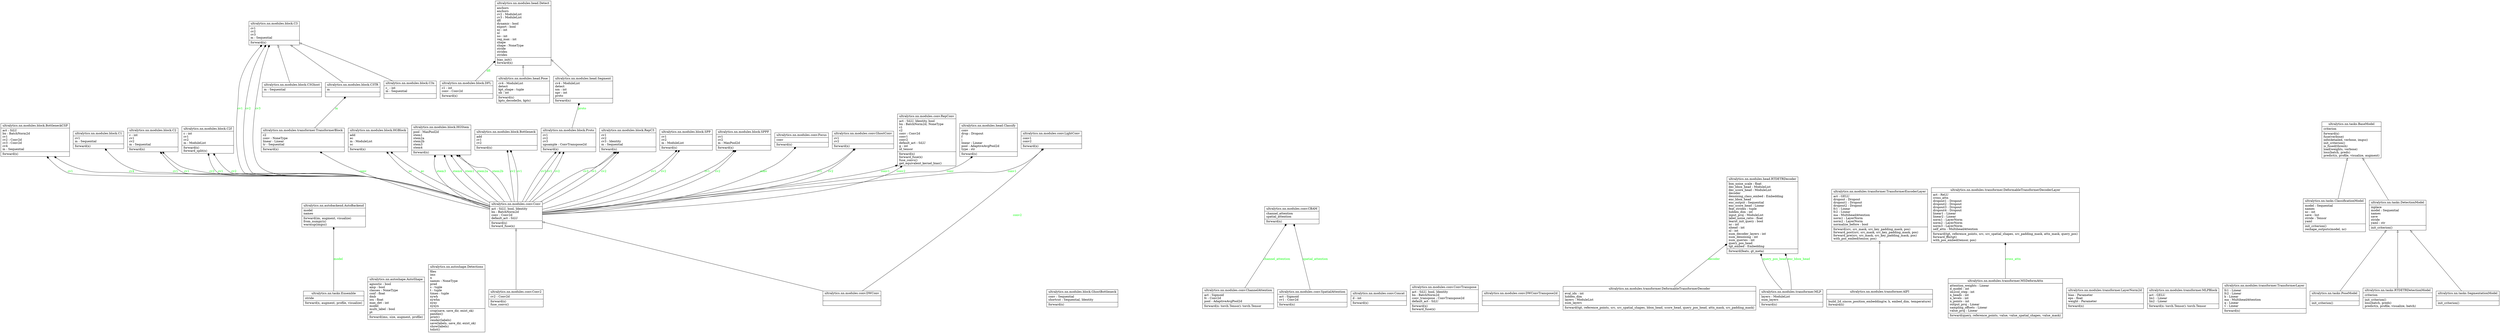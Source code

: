 digraph "classes" {
rankdir=BT
charset="utf-8"
"ultralytics.nn.autobackend.AutoBackend" [color="black", fontcolor="black", label="{ultralytics.nn.autobackend.AutoBackend|model\lnames\l|forward(im, augment, visualize)\lfrom_numpy(x)\lwarmup(imgsz)\l}", shape="record", style="solid"];
"ultralytics.nn.autoshape.AutoShape" [color="black", fontcolor="black", label="{ultralytics.nn.autoshape.AutoShape|agnostic : bool\lamp : bool\lclasses : NoneType\lconf : float\ldmb\liou : float\lmax_det : int\lmodel\lmulti_label : bool\lpt\l|forward(ims, size, augment, profile)\l}", shape="record", style="solid"];
"ultralytics.nn.autoshape.Detections" [color="black", fontcolor="black", label="{ultralytics.nn.autoshape.Detections|files\lims\ln\lnames : NoneType\lpred\ls : tuple\lt : tuple\ltimes : tuple\lxywh\lxywhn\lxyxy\lxyxyn\l|crop(save, save_dir, exist_ok)\lpandas()\lprint()\lrender(labels)\lsave(labels, save_dir, exist_ok)\lshow(labels)\ltolist()\l}", shape="record", style="solid"];
"ultralytics.nn.modules.block.Bottleneck" [color="black", fontcolor="black", label="{ultralytics.nn.modules.block.Bottleneck|add\lcv1\lcv2\l|forward(x)\l}", shape="record", style="solid"];
"ultralytics.nn.modules.block.BottleneckCSP" [color="black", fontcolor="black", label="{ultralytics.nn.modules.block.BottleneckCSP|act : SiLU\lbn : BatchNorm2d\lcv1\lcv2 : Conv2d\lcv3 : Conv2d\lcv4\lm : Sequential\l|forward(x)\l}", shape="record", style="solid"];
"ultralytics.nn.modules.block.C1" [color="black", fontcolor="black", label="{ultralytics.nn.modules.block.C1|cv1\lm : Sequential\l|forward(x)\l}", shape="record", style="solid"];
"ultralytics.nn.modules.block.C2" [color="black", fontcolor="black", label="{ultralytics.nn.modules.block.C2|c : int\lcv1\lcv2\lm : Sequential\l|forward(x)\l}", shape="record", style="solid"];
"ultralytics.nn.modules.block.C2f" [color="black", fontcolor="black", label="{ultralytics.nn.modules.block.C2f|c : int\lcv1\lcv2\lm : ModuleList\l|forward(x)\lforward_split(x)\l}", shape="record", style="solid"];
"ultralytics.nn.modules.block.C3" [color="black", fontcolor="black", label="{ultralytics.nn.modules.block.C3|cv1\lcv2\lcv3\lm : Sequential\l|forward(x)\l}", shape="record", style="solid"];
"ultralytics.nn.modules.block.C3Ghost" [color="black", fontcolor="black", label="{ultralytics.nn.modules.block.C3Ghost|m : Sequential\l|}", shape="record", style="solid"];
"ultralytics.nn.modules.block.C3TR" [color="black", fontcolor="black", label="{ultralytics.nn.modules.block.C3TR|m\l|}", shape="record", style="solid"];
"ultralytics.nn.modules.block.C3x" [color="black", fontcolor="black", label="{ultralytics.nn.modules.block.C3x|c_ : int\lm : Sequential\l|}", shape="record", style="solid"];
"ultralytics.nn.modules.block.DFL" [color="black", fontcolor="black", label="{ultralytics.nn.modules.block.DFL|c1 : int\lconv : Conv2d\l|forward(x)\l}", shape="record", style="solid"];
"ultralytics.nn.modules.block.GhostBottleneck" [color="black", fontcolor="black", label="{ultralytics.nn.modules.block.GhostBottleneck|conv : Sequential\lshortcut : Sequential, Identity\l|forward(x)\l}", shape="record", style="solid"];
"ultralytics.nn.modules.block.HGBlock" [color="black", fontcolor="black", label="{ultralytics.nn.modules.block.HGBlock|add\lec\lm : ModuleList\lsc\l|forward(x)\l}", shape="record", style="solid"];
"ultralytics.nn.modules.block.HGStem" [color="black", fontcolor="black", label="{ultralytics.nn.modules.block.HGStem|pool : MaxPool2d\lstem1\lstem2a\lstem2b\lstem3\lstem4\l|forward(x)\l}", shape="record", style="solid"];
"ultralytics.nn.modules.block.Proto" [color="black", fontcolor="black", label="{ultralytics.nn.modules.block.Proto|cv1\lcv2\lcv3\lupsample : ConvTranspose2d\l|forward(x)\l}", shape="record", style="solid"];
"ultralytics.nn.modules.block.RepC3" [color="black", fontcolor="black", label="{ultralytics.nn.modules.block.RepC3|cv1\lcv2\lcv3 : Identity\lm : Sequential\l|forward(x)\l}", shape="record", style="solid"];
"ultralytics.nn.modules.block.SPP" [color="black", fontcolor="black", label="{ultralytics.nn.modules.block.SPP|cv1\lcv2\lm : ModuleList\l|forward(x)\l}", shape="record", style="solid"];
"ultralytics.nn.modules.block.SPPF" [color="black", fontcolor="black", label="{ultralytics.nn.modules.block.SPPF|cv1\lcv2\lm : MaxPool2d\l|forward(x)\l}", shape="record", style="solid"];
"ultralytics.nn.modules.conv.CBAM" [color="black", fontcolor="black", label="{ultralytics.nn.modules.conv.CBAM|channel_attention\lspatial_attention\l|forward(x)\l}", shape="record", style="solid"];
"ultralytics.nn.modules.conv.ChannelAttention" [color="black", fontcolor="black", label="{ultralytics.nn.modules.conv.ChannelAttention|act : Sigmoid\lfc : Conv2d\lpool : AdaptiveAvgPool2d\l|forward(x: torch.Tensor): torch.Tensor\l}", shape="record", style="solid"];
"ultralytics.nn.modules.conv.Concat" [color="black", fontcolor="black", label="{ultralytics.nn.modules.conv.Concat|d : int\l|forward(x)\l}", shape="record", style="solid"];
"ultralytics.nn.modules.conv.Conv" [color="black", fontcolor="black", label="{ultralytics.nn.modules.conv.Conv|act : SiLU, bool, Identity\lbn : BatchNorm2d\lconv : Conv2d\ldefault_act : SiLU\l|forward(x)\lforward_fuse(x)\l}", shape="record", style="solid"];
"ultralytics.nn.modules.conv.Conv2" [color="black", fontcolor="black", label="{ultralytics.nn.modules.conv.Conv2|cv2 : Conv2d\l|forward(x)\lfuse_convs()\l}", shape="record", style="solid"];
"ultralytics.nn.modules.conv.ConvTranspose" [color="black", fontcolor="black", label="{ultralytics.nn.modules.conv.ConvTranspose|act : SiLU, bool, Identity\lbn : BatchNorm2d\lconv_transpose : ConvTranspose2d\ldefault_act : SiLU\l|forward(x)\lforward_fuse(x)\l}", shape="record", style="solid"];
"ultralytics.nn.modules.conv.DWConv" [color="black", fontcolor="black", label="{ultralytics.nn.modules.conv.DWConv|\l|}", shape="record", style="solid"];
"ultralytics.nn.modules.conv.DWConvTranspose2d" [color="black", fontcolor="black", label="{ultralytics.nn.modules.conv.DWConvTranspose2d|\l|}", shape="record", style="solid"];
"ultralytics.nn.modules.conv.Focus" [color="black", fontcolor="black", label="{ultralytics.nn.modules.conv.Focus|conv\l|forward(x)\l}", shape="record", style="solid"];
"ultralytics.nn.modules.conv.GhostConv" [color="black", fontcolor="black", label="{ultralytics.nn.modules.conv.GhostConv|cv1\lcv2\l|forward(x)\l}", shape="record", style="solid"];
"ultralytics.nn.modules.conv.LightConv" [color="black", fontcolor="black", label="{ultralytics.nn.modules.conv.LightConv|conv1\lconv2\l|forward(x)\l}", shape="record", style="solid"];
"ultralytics.nn.modules.conv.RepConv" [color="black", fontcolor="black", label="{ultralytics.nn.modules.conv.RepConv|act : SiLU, Identity, bool\lbn : BatchNorm2d, NoneType\lc1\lc2\lconv : Conv2d\lconv1\lconv2\ldefault_act : SiLU\lg : int\lid_tensor\l|forward(x)\lforward_fuse(x)\lfuse_convs()\lget_equivalent_kernel_bias()\l}", shape="record", style="solid"];
"ultralytics.nn.modules.conv.SpatialAttention" [color="black", fontcolor="black", label="{ultralytics.nn.modules.conv.SpatialAttention|act : Sigmoid\lcv1 : Conv2d\l|forward(x)\l}", shape="record", style="solid"];
"ultralytics.nn.modules.head.Classify" [color="black", fontcolor="black", label="{ultralytics.nn.modules.head.Classify|conv\ldrop : Dropout\lf\li\llinear : Linear\lpool : AdaptiveAvgPool2d\ltype : str\l|forward(x)\l}", shape="record", style="solid"];
"ultralytics.nn.modules.head.Detect" [color="black", fontcolor="black", label="{ultralytics.nn.modules.head.Detect|anchors\lanchors\lcv2 : ModuleList\lcv3 : ModuleList\ldfl\ldynamic : bool\lexport : bool\lnc : int\lnl\lno : int\lreg_max : int\lshape\lshape : NoneType\lstride\lstrides\lstrides\l|bias_init()\lforward(x)\l}", shape="record", style="solid"];
"ultralytics.nn.modules.head.Pose" [color="black", fontcolor="black", label="{ultralytics.nn.modules.head.Pose|cv4 : ModuleList\ldetect\lkpt_shape : tuple\lnk : int\l|forward(x)\lkpts_decode(bs, kpts)\l}", shape="record", style="solid"];
"ultralytics.nn.modules.head.RTDETRDecoder" [color="black", fontcolor="black", label="{ultralytics.nn.modules.head.RTDETRDecoder|box_noise_scale : float\ldec_bbox_head : ModuleList\ldec_score_head : ModuleList\ldecoder\ldenoising_class_embed : Embedding\lenc_bbox_head\lenc_output : Sequential\lenc_score_head : Linear\lfeat_strides : tuple\lhidden_dim : int\linput_proj : ModuleList\llabel_noise_ratio : float\llearnt_init_query : bool\lnc : int\lnhead : int\lnl : int\lnum_decoder_layers : int\lnum_denoising : int\lnum_queries : int\lquery_pos_head\ltgt_embed : Embedding\l|forward(feats, gt_meta)\l}", shape="record", style="solid"];
"ultralytics.nn.modules.head.Segment" [color="black", fontcolor="black", label="{ultralytics.nn.modules.head.Segment|cv4 : ModuleList\ldetect\lnm : int\lnpr : int\lproto\l|forward(x)\l}", shape="record", style="solid"];
"ultralytics.nn.modules.transformer.AIFI" [color="black", fontcolor="black", label="{ultralytics.nn.modules.transformer.AIFI|\l|build_2d_sincos_position_embedding(w, h, embed_dim, temperature)\lforward(x)\l}", shape="record", style="solid"];
"ultralytics.nn.modules.transformer.DeformableTransformerDecoder" [color="black", fontcolor="black", label="{ultralytics.nn.modules.transformer.DeformableTransformerDecoder|eval_idx : int\lhidden_dim\llayers : ModuleList\lnum_layers\l|forward(tgt, reference_points, src, src_spatial_shapes, bbox_head, score_head, query_pos_head, attn_mask, src_padding_mask)\l}", shape="record", style="solid"];
"ultralytics.nn.modules.transformer.DeformableTransformerDecoderLayer" [color="black", fontcolor="black", label="{ultralytics.nn.modules.transformer.DeformableTransformerDecoderLayer|act : ReLU\lcross_attn\ldropout1 : Dropout\ldropout2 : Dropout\ldropout3 : Dropout\ldropout4 : Dropout\llinear1 : Linear\llinear2 : Linear\lnorm1 : LayerNorm\lnorm2 : LayerNorm\lnorm3 : LayerNorm\lself_attn : MultiheadAttention\l|forward(tgt, reference_points, src, src_spatial_shapes, src_padding_mask, attn_mask, query_pos)\lforward_ffn(tgt)\lwith_pos_embed(tensor, pos)\l}", shape="record", style="solid"];
"ultralytics.nn.modules.transformer.LayerNorm2d" [color="black", fontcolor="black", label="{ultralytics.nn.modules.transformer.LayerNorm2d|bias : Parameter\leps : float\lweight : Parameter\l|forward(x)\l}", shape="record", style="solid"];
"ultralytics.nn.modules.transformer.MLP" [color="black", fontcolor="black", label="{ultralytics.nn.modules.transformer.MLP|layers : ModuleList\lnum_layers\l|forward(x)\l}", shape="record", style="solid"];
"ultralytics.nn.modules.transformer.MLPBlock" [color="black", fontcolor="black", label="{ultralytics.nn.modules.transformer.MLPBlock|act : GELU\llin1 : Linear\llin2 : Linear\l|forward(x: torch.Tensor): torch.Tensor\l}", shape="record", style="solid"];
"ultralytics.nn.modules.transformer.MSDeformAttn" [color="black", fontcolor="black", label="{ultralytics.nn.modules.transformer.MSDeformAttn|attention_weights : Linear\ld_model : int\lim2col_step : int\ln_heads : int\ln_levels : int\ln_points : int\loutput_proj : Linear\lsampling_offsets : Linear\lvalue_proj : Linear\l|forward(query, reference_points, value, value_spatial_shapes, value_mask)\l}", shape="record", style="solid"];
"ultralytics.nn.modules.transformer.TransformerBlock" [color="black", fontcolor="black", label="{ultralytics.nn.modules.transformer.TransformerBlock|c2\lconv : NoneType\llinear : Linear\ltr : Sequential\l|forward(x)\l}", shape="record", style="solid"];
"ultralytics.nn.modules.transformer.TransformerEncoderLayer" [color="black", fontcolor="black", label="{ultralytics.nn.modules.transformer.TransformerEncoderLayer|act : GELU\ldropout : Dropout\ldropout1 : Dropout\ldropout2 : Dropout\lfc1 : Linear\lfc2 : Linear\lma : MultiheadAttention\lnorm1 : LayerNorm\lnorm2 : LayerNorm\lnormalize_before : bool\l|forward(src, src_mask, src_key_padding_mask, pos)\lforward_post(src, src_mask, src_key_padding_mask, pos)\lforward_pre(src, src_mask, src_key_padding_mask, pos)\lwith_pos_embed(tensor, pos)\l}", shape="record", style="solid"];
"ultralytics.nn.modules.transformer.TransformerLayer" [color="black", fontcolor="black", label="{ultralytics.nn.modules.transformer.TransformerLayer|fc1 : Linear\lfc2 : Linear\lk : Linear\lma : MultiheadAttention\lq : Linear\lv : Linear\l|forward(x)\l}", shape="record", style="solid"];
"ultralytics.nn.tasks.BaseModel" [color="black", fontcolor="black", label="{ultralytics.nn.tasks.BaseModel|criterion\l|forward(x)\lfuse(verbose)\linfo(detailed, verbose, imgsz)\linit_criterion()\lis_fused(thresh)\lload(weights, verbose)\lloss(batch, preds)\lpredict(x, profile, visualize, augment)\l}", shape="record", style="solid"];
"ultralytics.nn.tasks.ClassificationModel" [color="black", fontcolor="black", label="{ultralytics.nn.tasks.ClassificationModel|model : Sequential\lnames\lnc : int\lsave : list\lstride : Tensor\lyaml\l|init_criterion()\lreshape_outputs(model, nc)\l}", shape="record", style="solid"];
"ultralytics.nn.tasks.DetectionModel" [color="black", fontcolor="black", label="{ultralytics.nn.tasks.DetectionModel|inplace\lmodel : Sequential\lnames\lsave\lstride\lyaml : str\l|init_criterion()\l}", shape="record", style="solid"];
"ultralytics.nn.tasks.Ensemble" [color="black", fontcolor="black", label="{ultralytics.nn.tasks.Ensemble|stride\l|forward(x, augment, profile, visualize)\l}", shape="record", style="solid"];
"ultralytics.nn.tasks.PoseModel" [color="black", fontcolor="black", label="{ultralytics.nn.tasks.PoseModel|\l|init_criterion()\l}", shape="record", style="solid"];
"ultralytics.nn.tasks.RTDETRDetectionModel" [color="black", fontcolor="black", label="{ultralytics.nn.tasks.RTDETRDetectionModel|criterion\l|init_criterion()\lloss(batch, preds)\lpredict(x, profile, visualize, batch)\l}", shape="record", style="solid"];
"ultralytics.nn.tasks.SegmentationModel" [color="black", fontcolor="black", label="{ultralytics.nn.tasks.SegmentationModel|\l|init_criterion()\l}", shape="record", style="solid"];
"ultralytics.nn.modules.block.C3Ghost" -> "ultralytics.nn.modules.block.C3" [arrowhead="empty", arrowtail="none"];
"ultralytics.nn.modules.block.C3TR" -> "ultralytics.nn.modules.block.C3" [arrowhead="empty", arrowtail="none"];
"ultralytics.nn.modules.block.C3x" -> "ultralytics.nn.modules.block.C3" [arrowhead="empty", arrowtail="none"];
"ultralytics.nn.modules.conv.Conv2" -> "ultralytics.nn.modules.conv.Conv" [arrowhead="empty", arrowtail="none"];
"ultralytics.nn.modules.conv.DWConv" -> "ultralytics.nn.modules.conv.Conv" [arrowhead="empty", arrowtail="none"];
"ultralytics.nn.modules.head.Pose" -> "ultralytics.nn.modules.head.Detect" [arrowhead="empty", arrowtail="none"];
"ultralytics.nn.modules.head.Segment" -> "ultralytics.nn.modules.head.Detect" [arrowhead="empty", arrowtail="none"];
"ultralytics.nn.modules.transformer.AIFI" -> "ultralytics.nn.modules.transformer.TransformerEncoderLayer" [arrowhead="empty", arrowtail="none"];
"ultralytics.nn.tasks.ClassificationModel" -> "ultralytics.nn.tasks.BaseModel" [arrowhead="empty", arrowtail="none"];
"ultralytics.nn.tasks.DetectionModel" -> "ultralytics.nn.tasks.BaseModel" [arrowhead="empty", arrowtail="none"];
"ultralytics.nn.tasks.PoseModel" -> "ultralytics.nn.tasks.DetectionModel" [arrowhead="empty", arrowtail="none"];
"ultralytics.nn.tasks.RTDETRDetectionModel" -> "ultralytics.nn.tasks.DetectionModel" [arrowhead="empty", arrowtail="none"];
"ultralytics.nn.tasks.SegmentationModel" -> "ultralytics.nn.tasks.DetectionModel" [arrowhead="empty", arrowtail="none"];
"ultralytics.nn.modules.block.DFL" -> "ultralytics.nn.modules.head.Detect" [arrowhead="diamond", arrowtail="none", fontcolor="green", label="dfl", style="solid"];
"ultralytics.nn.modules.block.Proto" -> "ultralytics.nn.modules.head.Segment" [arrowhead="diamond", arrowtail="none", fontcolor="green", label="proto", style="solid"];
"ultralytics.nn.modules.conv.ChannelAttention" -> "ultralytics.nn.modules.conv.CBAM" [arrowhead="diamond", arrowtail="none", fontcolor="green", label="channel_attention", style="solid"];
"ultralytics.nn.modules.conv.Conv" -> "ultralytics.nn.modules.block.Bottleneck" [arrowhead="diamond", arrowtail="none", fontcolor="green", label="cv1", style="solid"];
"ultralytics.nn.modules.conv.Conv" -> "ultralytics.nn.modules.block.Bottleneck" [arrowhead="diamond", arrowtail="none", fontcolor="green", label="cv2", style="solid"];
"ultralytics.nn.modules.conv.Conv" -> "ultralytics.nn.modules.block.BottleneckCSP" [arrowhead="diamond", arrowtail="none", fontcolor="green", label="cv1", style="solid"];
"ultralytics.nn.modules.conv.Conv" -> "ultralytics.nn.modules.block.BottleneckCSP" [arrowhead="diamond", arrowtail="none", fontcolor="green", label="cv4", style="solid"];
"ultralytics.nn.modules.conv.Conv" -> "ultralytics.nn.modules.block.C1" [arrowhead="diamond", arrowtail="none", fontcolor="green", label="cv1", style="solid"];
"ultralytics.nn.modules.conv.Conv" -> "ultralytics.nn.modules.block.C2" [arrowhead="diamond", arrowtail="none", fontcolor="green", label="cv1", style="solid"];
"ultralytics.nn.modules.conv.Conv" -> "ultralytics.nn.modules.block.C2" [arrowhead="diamond", arrowtail="none", fontcolor="green", label="cv2", style="solid"];
"ultralytics.nn.modules.conv.Conv" -> "ultralytics.nn.modules.block.C2f" [arrowhead="diamond", arrowtail="none", fontcolor="green", label="cv1", style="solid"];
"ultralytics.nn.modules.conv.Conv" -> "ultralytics.nn.modules.block.C2f" [arrowhead="diamond", arrowtail="none", fontcolor="green", label="cv2", style="solid"];
"ultralytics.nn.modules.conv.Conv" -> "ultralytics.nn.modules.block.C3" [arrowhead="diamond", arrowtail="none", fontcolor="green", label="cv1", style="solid"];
"ultralytics.nn.modules.conv.Conv" -> "ultralytics.nn.modules.block.C3" [arrowhead="diamond", arrowtail="none", fontcolor="green", label="cv2", style="solid"];
"ultralytics.nn.modules.conv.Conv" -> "ultralytics.nn.modules.block.C3" [arrowhead="diamond", arrowtail="none", fontcolor="green", label="cv3", style="solid"];
"ultralytics.nn.modules.conv.Conv" -> "ultralytics.nn.modules.block.HGBlock" [arrowhead="diamond", arrowtail="none", fontcolor="green", label="sc", style="solid"];
"ultralytics.nn.modules.conv.Conv" -> "ultralytics.nn.modules.block.HGBlock" [arrowhead="diamond", arrowtail="none", fontcolor="green", label="ec", style="solid"];
"ultralytics.nn.modules.conv.Conv" -> "ultralytics.nn.modules.block.HGStem" [arrowhead="diamond", arrowtail="none", fontcolor="green", label="stem1", style="solid"];
"ultralytics.nn.modules.conv.Conv" -> "ultralytics.nn.modules.block.HGStem" [arrowhead="diamond", arrowtail="none", fontcolor="green", label="stem2a", style="solid"];
"ultralytics.nn.modules.conv.Conv" -> "ultralytics.nn.modules.block.HGStem" [arrowhead="diamond", arrowtail="none", fontcolor="green", label="stem2b", style="solid"];
"ultralytics.nn.modules.conv.Conv" -> "ultralytics.nn.modules.block.HGStem" [arrowhead="diamond", arrowtail="none", fontcolor="green", label="stem3", style="solid"];
"ultralytics.nn.modules.conv.Conv" -> "ultralytics.nn.modules.block.HGStem" [arrowhead="diamond", arrowtail="none", fontcolor="green", label="stem4", style="solid"];
"ultralytics.nn.modules.conv.Conv" -> "ultralytics.nn.modules.block.Proto" [arrowhead="diamond", arrowtail="none", fontcolor="green", label="cv1", style="solid"];
"ultralytics.nn.modules.conv.Conv" -> "ultralytics.nn.modules.block.Proto" [arrowhead="diamond", arrowtail="none", fontcolor="green", label="cv2", style="solid"];
"ultralytics.nn.modules.conv.Conv" -> "ultralytics.nn.modules.block.Proto" [arrowhead="diamond", arrowtail="none", fontcolor="green", label="cv3", style="solid"];
"ultralytics.nn.modules.conv.Conv" -> "ultralytics.nn.modules.block.RepC3" [arrowhead="diamond", arrowtail="none", fontcolor="green", label="cv1", style="solid"];
"ultralytics.nn.modules.conv.Conv" -> "ultralytics.nn.modules.block.RepC3" [arrowhead="diamond", arrowtail="none", fontcolor="green", label="cv2", style="solid"];
"ultralytics.nn.modules.conv.Conv" -> "ultralytics.nn.modules.block.RepC3" [arrowhead="diamond", arrowtail="none", fontcolor="green", label="cv3", style="solid"];
"ultralytics.nn.modules.conv.Conv" -> "ultralytics.nn.modules.block.SPP" [arrowhead="diamond", arrowtail="none", fontcolor="green", label="cv1", style="solid"];
"ultralytics.nn.modules.conv.Conv" -> "ultralytics.nn.modules.block.SPP" [arrowhead="diamond", arrowtail="none", fontcolor="green", label="cv2", style="solid"];
"ultralytics.nn.modules.conv.Conv" -> "ultralytics.nn.modules.block.SPPF" [arrowhead="diamond", arrowtail="none", fontcolor="green", label="cv1", style="solid"];
"ultralytics.nn.modules.conv.Conv" -> "ultralytics.nn.modules.block.SPPF" [arrowhead="diamond", arrowtail="none", fontcolor="green", label="cv2", style="solid"];
"ultralytics.nn.modules.conv.Conv" -> "ultralytics.nn.modules.conv.Focus" [arrowhead="diamond", arrowtail="none", fontcolor="green", label="conv", style="solid"];
"ultralytics.nn.modules.conv.Conv" -> "ultralytics.nn.modules.conv.GhostConv" [arrowhead="diamond", arrowtail="none", fontcolor="green", label="cv1", style="solid"];
"ultralytics.nn.modules.conv.Conv" -> "ultralytics.nn.modules.conv.GhostConv" [arrowhead="diamond", arrowtail="none", fontcolor="green", label="cv2", style="solid"];
"ultralytics.nn.modules.conv.Conv" -> "ultralytics.nn.modules.conv.LightConv" [arrowhead="diamond", arrowtail="none", fontcolor="green", label="conv1", style="solid"];
"ultralytics.nn.modules.conv.Conv" -> "ultralytics.nn.modules.conv.RepConv" [arrowhead="diamond", arrowtail="none", fontcolor="green", label="conv1", style="solid"];
"ultralytics.nn.modules.conv.Conv" -> "ultralytics.nn.modules.conv.RepConv" [arrowhead="diamond", arrowtail="none", fontcolor="green", label="conv2", style="solid"];
"ultralytics.nn.modules.conv.Conv" -> "ultralytics.nn.modules.head.Classify" [arrowhead="diamond", arrowtail="none", fontcolor="green", label="conv", style="solid"];
"ultralytics.nn.modules.conv.Conv" -> "ultralytics.nn.modules.transformer.TransformerBlock" [arrowhead="diamond", arrowtail="none", fontcolor="green", label="conv", style="solid"];
"ultralytics.nn.modules.conv.DWConv" -> "ultralytics.nn.modules.conv.LightConv" [arrowhead="diamond", arrowtail="none", fontcolor="green", label="conv2", style="solid"];
"ultralytics.nn.modules.conv.SpatialAttention" -> "ultralytics.nn.modules.conv.CBAM" [arrowhead="diamond", arrowtail="none", fontcolor="green", label="spatial_attention", style="solid"];
"ultralytics.nn.modules.transformer.DeformableTransformerDecoder" -> "ultralytics.nn.modules.head.RTDETRDecoder" [arrowhead="diamond", arrowtail="none", fontcolor="green", label="decoder", style="solid"];
"ultralytics.nn.modules.transformer.MLP" -> "ultralytics.nn.modules.head.RTDETRDecoder" [arrowhead="diamond", arrowtail="none", fontcolor="green", label="query_pos_head", style="solid"];
"ultralytics.nn.modules.transformer.MLP" -> "ultralytics.nn.modules.head.RTDETRDecoder" [arrowhead="diamond", arrowtail="none", fontcolor="green", label="enc_bbox_head", style="solid"];
"ultralytics.nn.modules.transformer.MSDeformAttn" -> "ultralytics.nn.modules.transformer.DeformableTransformerDecoderLayer" [arrowhead="diamond", arrowtail="none", fontcolor="green", label="cross_attn", style="solid"];
"ultralytics.nn.modules.transformer.TransformerBlock" -> "ultralytics.nn.modules.block.C3TR" [arrowhead="diamond", arrowtail="none", fontcolor="green", label="m", style="solid"];
"ultralytics.nn.tasks.Ensemble" -> "ultralytics.nn.autobackend.AutoBackend" [arrowhead="diamond", arrowtail="none", fontcolor="green", label="model", style="solid"];
}
